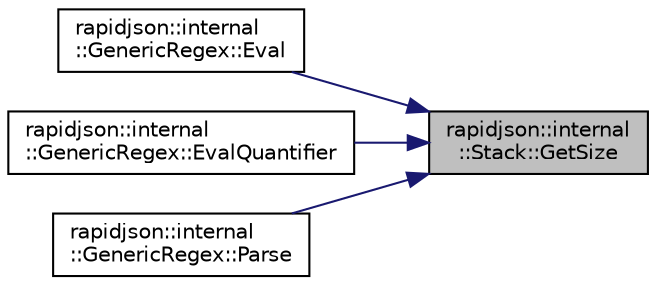digraph "rapidjson::internal::Stack::GetSize"
{
 // INTERACTIVE_SVG=YES
 // LATEX_PDF_SIZE
  edge [fontname="Helvetica",fontsize="10",labelfontname="Helvetica",labelfontsize="10"];
  node [fontname="Helvetica",fontsize="10",shape=record];
  rankdir="RL";
  Node29 [label="rapidjson::internal\l::Stack::GetSize",height=0.2,width=0.4,color="black", fillcolor="grey75", style="filled", fontcolor="black",tooltip=" "];
  Node29 -> Node30 [dir="back",color="midnightblue",fontsize="10",style="solid",fontname="Helvetica"];
  Node30 [label="rapidjson::internal\l::GenericRegex::Eval",height=0.2,width=0.4,color="black", fillcolor="white", style="filled",URL="$classrapidjson_1_1internal_1_1_generic_regex.html#a482f2304ba52d6dcd8d3adac4850251d",tooltip=" "];
  Node29 -> Node31 [dir="back",color="midnightblue",fontsize="10",style="solid",fontname="Helvetica"];
  Node31 [label="rapidjson::internal\l::GenericRegex::EvalQuantifier",height=0.2,width=0.4,color="black", fillcolor="white", style="filled",URL="$classrapidjson_1_1internal_1_1_generic_regex.html#acaedcdcef1a6240dc57c483a55d50fe2",tooltip=" "];
  Node29 -> Node32 [dir="back",color="midnightblue",fontsize="10",style="solid",fontname="Helvetica"];
  Node32 [label="rapidjson::internal\l::GenericRegex::Parse",height=0.2,width=0.4,color="black", fillcolor="white", style="filled",URL="$classrapidjson_1_1internal_1_1_generic_regex.html#a9cc3606d931a530fc9c2619cf266f789",tooltip=" "];
}
